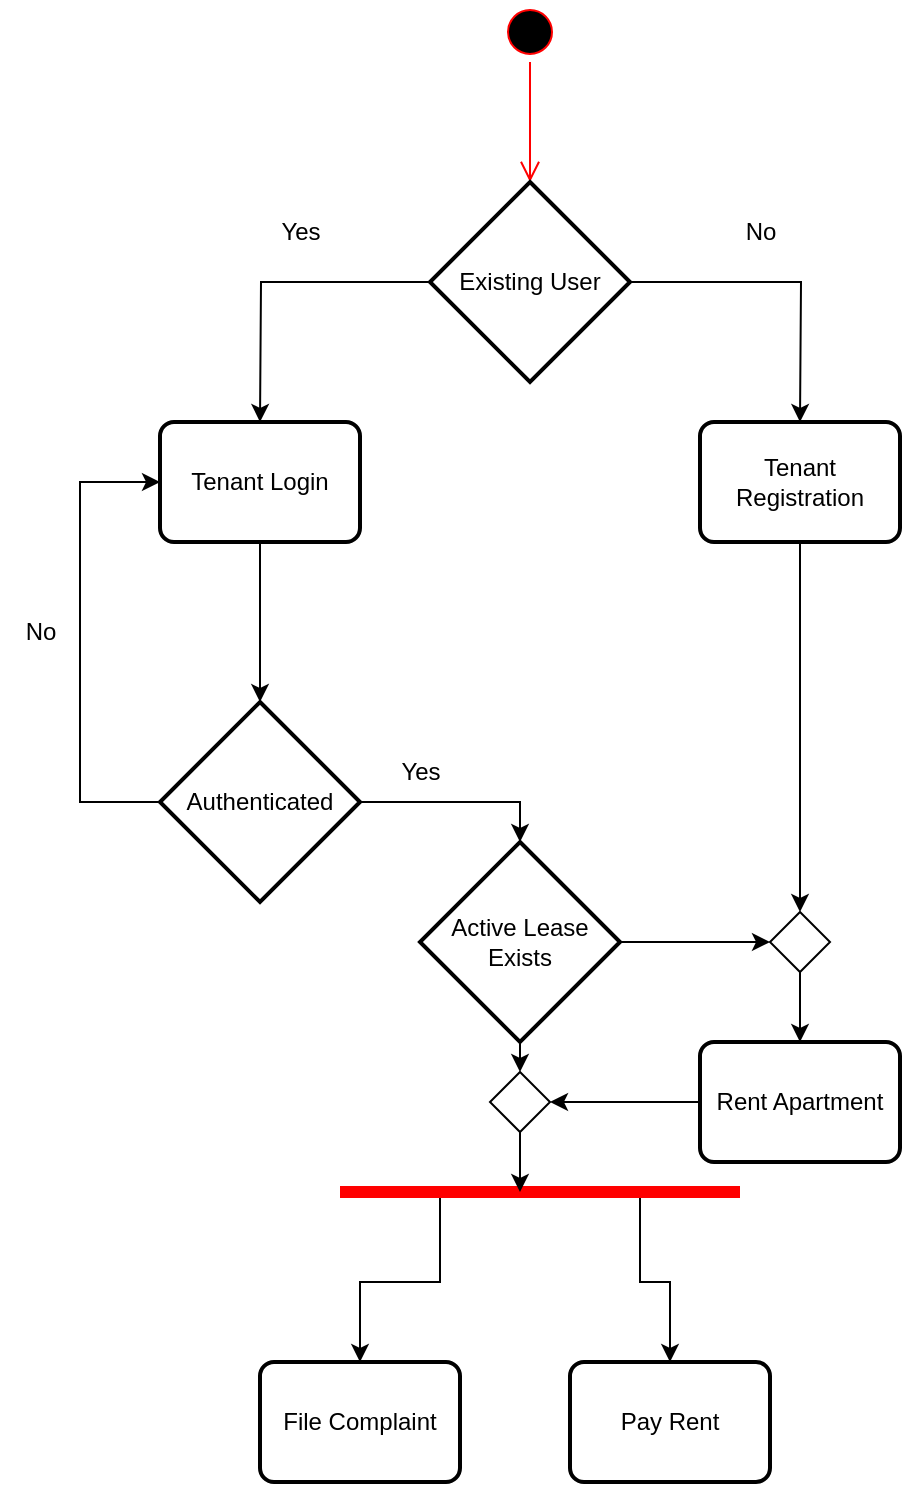 <mxfile version="20.8.20" type="github">
  <diagram name="Page-1" id="zI-B0sT3JKAIAYyOLBg3">
    <mxGraphModel dx="830" dy="558" grid="1" gridSize="10" guides="1" tooltips="1" connect="1" arrows="1" fold="1" page="1" pageScale="1" pageWidth="850" pageHeight="1100" math="0" shadow="0">
      <root>
        <mxCell id="0" />
        <mxCell id="1" parent="0" />
        <mxCell id="AgmhSTgppIo5VWnveR5w-1" value="" style="ellipse;html=1;shape=startState;fillColor=#000000;strokeColor=#ff0000;" vertex="1" parent="1">
          <mxGeometry x="410" y="60" width="30" height="30" as="geometry" />
        </mxCell>
        <mxCell id="AgmhSTgppIo5VWnveR5w-2" value="" style="edgeStyle=orthogonalEdgeStyle;html=1;verticalAlign=bottom;endArrow=open;endSize=8;strokeColor=#ff0000;rounded=0;" edge="1" source="AgmhSTgppIo5VWnveR5w-1" parent="1">
          <mxGeometry relative="1" as="geometry">
            <mxPoint x="425" y="150" as="targetPoint" />
          </mxGeometry>
        </mxCell>
        <mxCell id="AgmhSTgppIo5VWnveR5w-23" style="edgeStyle=orthogonalEdgeStyle;rounded=0;orthogonalLoop=1;jettySize=auto;html=1;exitX=0.5;exitY=1;exitDx=0;exitDy=0;entryX=0.5;entryY=0;entryDx=0;entryDy=0;" edge="1" parent="1" source="AgmhSTgppIo5VWnveR5w-28">
          <mxGeometry relative="1" as="geometry">
            <mxPoint x="290" y="350" as="sourcePoint" />
            <mxPoint x="290" y="410" as="targetPoint" />
          </mxGeometry>
        </mxCell>
        <mxCell id="AgmhSTgppIo5VWnveR5w-18" style="edgeStyle=orthogonalEdgeStyle;rounded=0;orthogonalLoop=1;jettySize=auto;html=1;exitX=0;exitY=0.5;exitDx=0;exitDy=0;entryX=0.5;entryY=0;entryDx=0;entryDy=0;entryPerimeter=0;exitPerimeter=0;" edge="1" parent="1" source="AgmhSTgppIo5VWnveR5w-31">
          <mxGeometry relative="1" as="geometry">
            <mxPoint x="375" y="190" as="sourcePoint" />
            <mxPoint x="290" y="270" as="targetPoint" />
          </mxGeometry>
        </mxCell>
        <mxCell id="AgmhSTgppIo5VWnveR5w-19" style="edgeStyle=orthogonalEdgeStyle;rounded=0;orthogonalLoop=1;jettySize=auto;html=1;entryX=0.5;entryY=0;entryDx=0;entryDy=0;entryPerimeter=0;exitX=1;exitY=0.5;exitDx=0;exitDy=0;exitPerimeter=0;" edge="1" parent="1" source="AgmhSTgppIo5VWnveR5w-31">
          <mxGeometry relative="1" as="geometry">
            <mxPoint x="480" y="200" as="sourcePoint" />
            <mxPoint x="560" y="270" as="targetPoint" />
          </mxGeometry>
        </mxCell>
        <mxCell id="AgmhSTgppIo5VWnveR5w-20" value="Yes" style="text;html=1;align=center;verticalAlign=middle;resizable=0;points=[];autosize=1;strokeColor=none;fillColor=none;" vertex="1" parent="1">
          <mxGeometry x="290" y="160" width="40" height="30" as="geometry" />
        </mxCell>
        <mxCell id="AgmhSTgppIo5VWnveR5w-21" value="No" style="text;html=1;align=center;verticalAlign=middle;resizable=0;points=[];autosize=1;strokeColor=none;fillColor=none;" vertex="1" parent="1">
          <mxGeometry x="520" y="160" width="40" height="30" as="geometry" />
        </mxCell>
        <mxCell id="AgmhSTgppIo5VWnveR5w-25" value="No" style="text;html=1;align=center;verticalAlign=middle;resizable=0;points=[];autosize=1;strokeColor=none;fillColor=none;" vertex="1" parent="1">
          <mxGeometry x="160" y="360" width="40" height="30" as="geometry" />
        </mxCell>
        <mxCell id="AgmhSTgppIo5VWnveR5w-28" value="Tenant Login" style="rounded=1;whiteSpace=wrap;html=1;absoluteArcSize=1;arcSize=14;strokeWidth=2;" vertex="1" parent="1">
          <mxGeometry x="240" y="270" width="100" height="60" as="geometry" />
        </mxCell>
        <mxCell id="AgmhSTgppIo5VWnveR5w-58" style="edgeStyle=orthogonalEdgeStyle;rounded=0;orthogonalLoop=1;jettySize=auto;html=1;exitX=0.5;exitY=1;exitDx=0;exitDy=0;entryX=0.5;entryY=0;entryDx=0;entryDy=0;" edge="1" parent="1" source="AgmhSTgppIo5VWnveR5w-29" target="AgmhSTgppIo5VWnveR5w-55">
          <mxGeometry relative="1" as="geometry" />
        </mxCell>
        <mxCell id="AgmhSTgppIo5VWnveR5w-29" value="Tenant Registration" style="rounded=1;whiteSpace=wrap;html=1;absoluteArcSize=1;arcSize=14;strokeWidth=2;" vertex="1" parent="1">
          <mxGeometry x="510" y="270" width="100" height="60" as="geometry" />
        </mxCell>
        <mxCell id="AgmhSTgppIo5VWnveR5w-31" value="Existing User" style="strokeWidth=2;html=1;shape=mxgraph.flowchart.decision;whiteSpace=wrap;" vertex="1" parent="1">
          <mxGeometry x="375" y="150" width="100" height="100" as="geometry" />
        </mxCell>
        <mxCell id="AgmhSTgppIo5VWnveR5w-46" style="edgeStyle=orthogonalEdgeStyle;rounded=0;orthogonalLoop=1;jettySize=auto;html=1;exitX=0;exitY=0.5;exitDx=0;exitDy=0;exitPerimeter=0;entryX=0;entryY=0.5;entryDx=0;entryDy=0;" edge="1" parent="1" source="AgmhSTgppIo5VWnveR5w-32" target="AgmhSTgppIo5VWnveR5w-28">
          <mxGeometry relative="1" as="geometry">
            <Array as="points">
              <mxPoint x="200" y="460" />
              <mxPoint x="200" y="300" />
            </Array>
          </mxGeometry>
        </mxCell>
        <mxCell id="AgmhSTgppIo5VWnveR5w-53" style="edgeStyle=orthogonalEdgeStyle;rounded=0;orthogonalLoop=1;jettySize=auto;html=1;exitX=1;exitY=0.5;exitDx=0;exitDy=0;exitPerimeter=0;entryX=0.5;entryY=0;entryDx=0;entryDy=0;entryPerimeter=0;" edge="1" parent="1" source="AgmhSTgppIo5VWnveR5w-32" target="AgmhSTgppIo5VWnveR5w-52">
          <mxGeometry relative="1" as="geometry" />
        </mxCell>
        <mxCell id="AgmhSTgppIo5VWnveR5w-32" value="Authenticated" style="strokeWidth=2;html=1;shape=mxgraph.flowchart.decision;whiteSpace=wrap;" vertex="1" parent="1">
          <mxGeometry x="240" y="410" width="100" height="100" as="geometry" />
        </mxCell>
        <mxCell id="AgmhSTgppIo5VWnveR5w-66" style="edgeStyle=orthogonalEdgeStyle;rounded=0;orthogonalLoop=1;jettySize=auto;html=1;exitX=0.25;exitY=0.5;exitDx=0;exitDy=0;exitPerimeter=0;entryX=0.5;entryY=0;entryDx=0;entryDy=0;" edge="1" parent="1" source="AgmhSTgppIo5VWnveR5w-33" target="AgmhSTgppIo5VWnveR5w-48">
          <mxGeometry relative="1" as="geometry" />
        </mxCell>
        <mxCell id="AgmhSTgppIo5VWnveR5w-67" style="edgeStyle=orthogonalEdgeStyle;rounded=0;orthogonalLoop=1;jettySize=auto;html=1;exitX=0.75;exitY=0.5;exitDx=0;exitDy=0;exitPerimeter=0;entryX=0.5;entryY=0;entryDx=0;entryDy=0;" edge="1" parent="1" source="AgmhSTgppIo5VWnveR5w-33" target="AgmhSTgppIo5VWnveR5w-49">
          <mxGeometry relative="1" as="geometry" />
        </mxCell>
        <mxCell id="AgmhSTgppIo5VWnveR5w-33" value="" style="shape=line;html=1;strokeWidth=6;strokeColor=#ff0000;" vertex="1" parent="1">
          <mxGeometry x="330" y="650" width="200" height="10" as="geometry" />
        </mxCell>
        <mxCell id="AgmhSTgppIo5VWnveR5w-45" value="Yes" style="text;html=1;align=center;verticalAlign=middle;resizable=0;points=[];autosize=1;strokeColor=none;fillColor=none;" vertex="1" parent="1">
          <mxGeometry x="350" y="430" width="40" height="30" as="geometry" />
        </mxCell>
        <mxCell id="AgmhSTgppIo5VWnveR5w-62" style="edgeStyle=orthogonalEdgeStyle;rounded=0;orthogonalLoop=1;jettySize=auto;html=1;exitX=0;exitY=0.5;exitDx=0;exitDy=0;entryX=1;entryY=0.5;entryDx=0;entryDy=0;" edge="1" parent="1" source="AgmhSTgppIo5VWnveR5w-47" target="AgmhSTgppIo5VWnveR5w-61">
          <mxGeometry relative="1" as="geometry" />
        </mxCell>
        <mxCell id="AgmhSTgppIo5VWnveR5w-47" value="Rent Apartment" style="rounded=1;whiteSpace=wrap;html=1;absoluteArcSize=1;arcSize=14;strokeWidth=2;" vertex="1" parent="1">
          <mxGeometry x="510" y="580" width="100" height="60" as="geometry" />
        </mxCell>
        <mxCell id="AgmhSTgppIo5VWnveR5w-48" value="File Complaint" style="rounded=1;whiteSpace=wrap;html=1;absoluteArcSize=1;arcSize=14;strokeWidth=2;" vertex="1" parent="1">
          <mxGeometry x="290" y="740" width="100" height="60" as="geometry" />
        </mxCell>
        <mxCell id="AgmhSTgppIo5VWnveR5w-49" value="Pay Rent" style="rounded=1;whiteSpace=wrap;html=1;absoluteArcSize=1;arcSize=14;strokeWidth=2;" vertex="1" parent="1">
          <mxGeometry x="445" y="740" width="100" height="60" as="geometry" />
        </mxCell>
        <mxCell id="AgmhSTgppIo5VWnveR5w-56" style="edgeStyle=orthogonalEdgeStyle;rounded=0;orthogonalLoop=1;jettySize=auto;html=1;exitX=1;exitY=0.5;exitDx=0;exitDy=0;exitPerimeter=0;entryX=0;entryY=0.5;entryDx=0;entryDy=0;" edge="1" parent="1" source="AgmhSTgppIo5VWnveR5w-52" target="AgmhSTgppIo5VWnveR5w-55">
          <mxGeometry relative="1" as="geometry" />
        </mxCell>
        <mxCell id="AgmhSTgppIo5VWnveR5w-63" style="edgeStyle=orthogonalEdgeStyle;rounded=0;orthogonalLoop=1;jettySize=auto;html=1;exitX=0.5;exitY=1;exitDx=0;exitDy=0;exitPerimeter=0;entryX=0.5;entryY=0;entryDx=0;entryDy=0;" edge="1" parent="1" source="AgmhSTgppIo5VWnveR5w-52" target="AgmhSTgppIo5VWnveR5w-61">
          <mxGeometry relative="1" as="geometry" />
        </mxCell>
        <mxCell id="AgmhSTgppIo5VWnveR5w-52" value="Active Lease Exists" style="strokeWidth=2;html=1;shape=mxgraph.flowchart.decision;whiteSpace=wrap;" vertex="1" parent="1">
          <mxGeometry x="370" y="480" width="100" height="100" as="geometry" />
        </mxCell>
        <mxCell id="AgmhSTgppIo5VWnveR5w-59" style="edgeStyle=orthogonalEdgeStyle;rounded=0;orthogonalLoop=1;jettySize=auto;html=1;exitX=0.5;exitY=1;exitDx=0;exitDy=0;entryX=0.5;entryY=0;entryDx=0;entryDy=0;" edge="1" parent="1" source="AgmhSTgppIo5VWnveR5w-55" target="AgmhSTgppIo5VWnveR5w-47">
          <mxGeometry relative="1" as="geometry" />
        </mxCell>
        <mxCell id="AgmhSTgppIo5VWnveR5w-55" value="" style="rhombus;" vertex="1" parent="1">
          <mxGeometry x="545" y="515" width="30" height="30" as="geometry" />
        </mxCell>
        <mxCell id="AgmhSTgppIo5VWnveR5w-64" style="edgeStyle=orthogonalEdgeStyle;rounded=0;orthogonalLoop=1;jettySize=auto;html=1;exitX=0.5;exitY=1;exitDx=0;exitDy=0;entryX=0.45;entryY=0.5;entryDx=0;entryDy=0;entryPerimeter=0;" edge="1" parent="1" source="AgmhSTgppIo5VWnveR5w-61" target="AgmhSTgppIo5VWnveR5w-33">
          <mxGeometry relative="1" as="geometry" />
        </mxCell>
        <mxCell id="AgmhSTgppIo5VWnveR5w-61" value="" style="rhombus;" vertex="1" parent="1">
          <mxGeometry x="405" y="595" width="30" height="30" as="geometry" />
        </mxCell>
      </root>
    </mxGraphModel>
  </diagram>
</mxfile>
